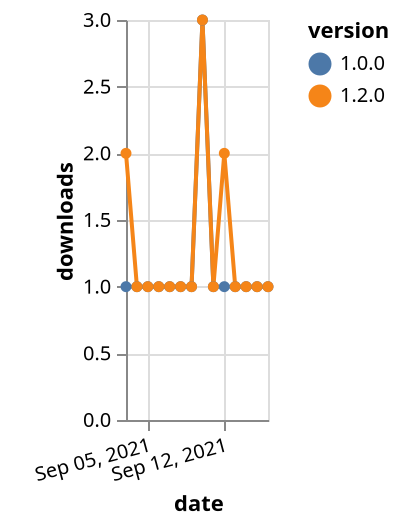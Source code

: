 {"$schema": "https://vega.github.io/schema/vega-lite/v5.json", "description": "A simple bar chart with embedded data.", "data": {"values": [{"date": "2021-09-03", "total": 170, "delta": 1, "version": "1.0.0"}, {"date": "2021-09-04", "total": 171, "delta": 1, "version": "1.0.0"}, {"date": "2021-09-05", "total": 172, "delta": 1, "version": "1.0.0"}, {"date": "2021-09-06", "total": 173, "delta": 1, "version": "1.0.0"}, {"date": "2021-09-07", "total": 174, "delta": 1, "version": "1.0.0"}, {"date": "2021-09-08", "total": 175, "delta": 1, "version": "1.0.0"}, {"date": "2021-09-09", "total": 176, "delta": 1, "version": "1.0.0"}, {"date": "2021-09-10", "total": 179, "delta": 3, "version": "1.0.0"}, {"date": "2021-09-11", "total": 180, "delta": 1, "version": "1.0.0"}, {"date": "2021-09-12", "total": 181, "delta": 1, "version": "1.0.0"}, {"date": "2021-09-13", "total": 182, "delta": 1, "version": "1.0.0"}, {"date": "2021-09-14", "total": 183, "delta": 1, "version": "1.0.0"}, {"date": "2021-09-15", "total": 184, "delta": 1, "version": "1.0.0"}, {"date": "2021-09-16", "total": 185, "delta": 1, "version": "1.0.0"}, {"date": "2021-09-03", "total": 113, "delta": 2, "version": "1.2.0"}, {"date": "2021-09-04", "total": 114, "delta": 1, "version": "1.2.0"}, {"date": "2021-09-05", "total": 115, "delta": 1, "version": "1.2.0"}, {"date": "2021-09-06", "total": 116, "delta": 1, "version": "1.2.0"}, {"date": "2021-09-07", "total": 117, "delta": 1, "version": "1.2.0"}, {"date": "2021-09-08", "total": 118, "delta": 1, "version": "1.2.0"}, {"date": "2021-09-09", "total": 119, "delta": 1, "version": "1.2.0"}, {"date": "2021-09-10", "total": 122, "delta": 3, "version": "1.2.0"}, {"date": "2021-09-11", "total": 123, "delta": 1, "version": "1.2.0"}, {"date": "2021-09-12", "total": 125, "delta": 2, "version": "1.2.0"}, {"date": "2021-09-13", "total": 126, "delta": 1, "version": "1.2.0"}, {"date": "2021-09-14", "total": 127, "delta": 1, "version": "1.2.0"}, {"date": "2021-09-15", "total": 128, "delta": 1, "version": "1.2.0"}, {"date": "2021-09-16", "total": 129, "delta": 1, "version": "1.2.0"}]}, "width": "container", "mark": {"type": "line", "point": {"filled": true}}, "encoding": {"x": {"field": "date", "type": "temporal", "timeUnit": "yearmonthdate", "title": "date", "axis": {"labelAngle": -15}}, "y": {"field": "delta", "type": "quantitative", "title": "downloads"}, "color": {"field": "version", "type": "nominal"}, "tooltip": {"field": "delta"}}}